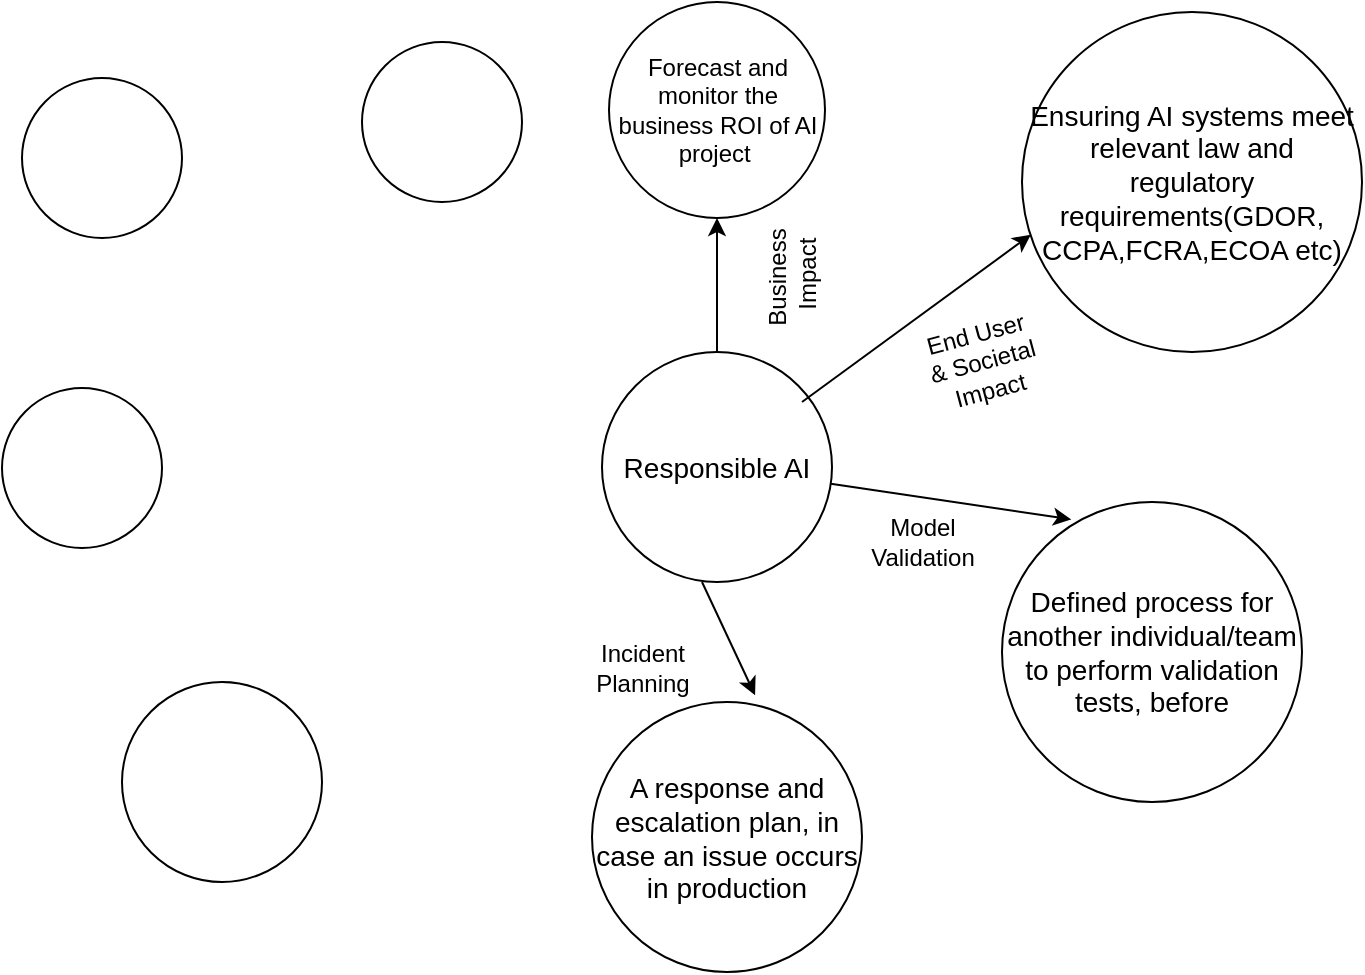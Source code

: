 <mxfile version="21.2.3" type="github">
  <diagram name="Page-1" id="ed3LDIdUd3-jLxdzLCWA">
    <mxGraphModel dx="1290" dy="575" grid="1" gridSize="10" guides="1" tooltips="1" connect="1" arrows="1" fold="1" page="1" pageScale="1" pageWidth="850" pageHeight="1100" math="0" shadow="0">
      <root>
        <mxCell id="0" />
        <mxCell id="1" parent="0" />
        <mxCell id="XNffQYH5VyazZpHNx43d-3" style="edgeStyle=orthogonalEdgeStyle;rounded=0;orthogonalLoop=1;jettySize=auto;html=1;" edge="1" parent="1" source="XNffQYH5VyazZpHNx43d-1" target="XNffQYH5VyazZpHNx43d-2">
          <mxGeometry relative="1" as="geometry" />
        </mxCell>
        <mxCell id="XNffQYH5VyazZpHNx43d-1" value="&lt;font style=&quot;font-size: 14px;&quot;&gt;Responsible AI&lt;/font&gt;" style="ellipse;whiteSpace=wrap;html=1;aspect=fixed;" vertex="1" parent="1">
          <mxGeometry x="390" y="205" width="115" height="115" as="geometry" />
        </mxCell>
        <mxCell id="XNffQYH5VyazZpHNx43d-2" value="Forecast and monitor the business ROI of AI project&amp;nbsp;" style="ellipse;whiteSpace=wrap;html=1;aspect=fixed;" vertex="1" parent="1">
          <mxGeometry x="393.5" y="30" width="108" height="108" as="geometry" />
        </mxCell>
        <mxCell id="XNffQYH5VyazZpHNx43d-4" value="Business&lt;br&gt;&amp;nbsp;Impact" style="text;html=1;align=center;verticalAlign=middle;resizable=0;points=[];autosize=1;strokeColor=none;fillColor=none;rotation=-90;" vertex="1" parent="1">
          <mxGeometry x="450" y="148" width="70" height="40" as="geometry" />
        </mxCell>
        <mxCell id="XNffQYH5VyazZpHNx43d-5" value="&lt;font style=&quot;font-size: 14px;&quot;&gt;Ensuring AI systems meet relevant law and regulatory requirements(GDOR,&lt;br&gt;CCPA,FCRA,ECOA etc)&lt;br&gt;&lt;/font&gt;" style="ellipse;whiteSpace=wrap;html=1;aspect=fixed;" vertex="1" parent="1">
          <mxGeometry x="600" y="35" width="170" height="170" as="geometry" />
        </mxCell>
        <mxCell id="XNffQYH5VyazZpHNx43d-7" value="&lt;span style=&quot;font-size: 14px;&quot;&gt;Defined process for another individual/team to perform validation tests, before&lt;/span&gt;" style="ellipse;whiteSpace=wrap;html=1;aspect=fixed;" vertex="1" parent="1">
          <mxGeometry x="590" y="280" width="150" height="150" as="geometry" />
        </mxCell>
        <mxCell id="XNffQYH5VyazZpHNx43d-9" value="End User&lt;br&gt;&amp;amp; Societal &lt;br&gt;Impact" style="text;html=1;align=center;verticalAlign=middle;resizable=0;points=[];autosize=1;strokeColor=none;fillColor=none;rotation=-15;" vertex="1" parent="1">
          <mxGeometry x="540" y="180" width="80" height="60" as="geometry" />
        </mxCell>
        <mxCell id="XNffQYH5VyazZpHNx43d-10" value="&lt;font style=&quot;font-size: 14px;&quot;&gt;A response and escalation plan, in case an issue occurs in production&lt;/font&gt;" style="ellipse;whiteSpace=wrap;html=1;aspect=fixed;" vertex="1" parent="1">
          <mxGeometry x="385" y="380" width="135" height="135" as="geometry" />
        </mxCell>
        <mxCell id="XNffQYH5VyazZpHNx43d-12" value="" style="endArrow=classic;html=1;rounded=0;entryX=0.231;entryY=0.058;entryDx=0;entryDy=0;entryPerimeter=0;" edge="1" parent="1" source="XNffQYH5VyazZpHNx43d-1" target="XNffQYH5VyazZpHNx43d-7">
          <mxGeometry width="50" height="50" relative="1" as="geometry">
            <mxPoint x="510" y="390" as="sourcePoint" />
            <mxPoint x="560" y="340" as="targetPoint" />
          </mxGeometry>
        </mxCell>
        <mxCell id="XNffQYH5VyazZpHNx43d-13" value="" style="endArrow=classic;html=1;rounded=0;entryX=0.026;entryY=0.655;entryDx=0;entryDy=0;entryPerimeter=0;" edge="1" parent="1" target="XNffQYH5VyazZpHNx43d-5">
          <mxGeometry width="50" height="50" relative="1" as="geometry">
            <mxPoint x="490" y="230" as="sourcePoint" />
            <mxPoint x="540" y="180" as="targetPoint" />
          </mxGeometry>
        </mxCell>
        <mxCell id="XNffQYH5VyazZpHNx43d-14" value="" style="endArrow=classic;html=1;rounded=0;entryX=0.604;entryY=-0.025;entryDx=0;entryDy=0;entryPerimeter=0;" edge="1" parent="1" target="XNffQYH5VyazZpHNx43d-10">
          <mxGeometry width="50" height="50" relative="1" as="geometry">
            <mxPoint x="440" y="320" as="sourcePoint" />
            <mxPoint x="490" y="270" as="targetPoint" />
          </mxGeometry>
        </mxCell>
        <mxCell id="XNffQYH5VyazZpHNx43d-15" value="Model &lt;br&gt;Validation" style="text;html=1;align=center;verticalAlign=middle;resizable=0;points=[];autosize=1;strokeColor=none;fillColor=none;" vertex="1" parent="1">
          <mxGeometry x="510" y="280" width="80" height="40" as="geometry" />
        </mxCell>
        <mxCell id="XNffQYH5VyazZpHNx43d-16" value="Incident&lt;br&gt;Planning" style="text;html=1;align=center;verticalAlign=middle;resizable=0;points=[];autosize=1;strokeColor=none;fillColor=none;" vertex="1" parent="1">
          <mxGeometry x="375" y="343" width="70" height="40" as="geometry" />
        </mxCell>
        <mxCell id="XNffQYH5VyazZpHNx43d-17" value="" style="ellipse;whiteSpace=wrap;html=1;aspect=fixed;" vertex="1" parent="1">
          <mxGeometry x="150" y="370" width="100" height="100" as="geometry" />
        </mxCell>
        <mxCell id="XNffQYH5VyazZpHNx43d-18" value="" style="ellipse;whiteSpace=wrap;html=1;aspect=fixed;" vertex="1" parent="1">
          <mxGeometry x="90" y="223" width="80" height="80" as="geometry" />
        </mxCell>
        <mxCell id="XNffQYH5VyazZpHNx43d-19" value="" style="ellipse;whiteSpace=wrap;html=1;aspect=fixed;" vertex="1" parent="1">
          <mxGeometry x="100" y="68" width="80" height="80" as="geometry" />
        </mxCell>
        <mxCell id="XNffQYH5VyazZpHNx43d-20" value="" style="ellipse;whiteSpace=wrap;html=1;aspect=fixed;" vertex="1" parent="1">
          <mxGeometry x="270" y="50" width="80" height="80" as="geometry" />
        </mxCell>
      </root>
    </mxGraphModel>
  </diagram>
</mxfile>
